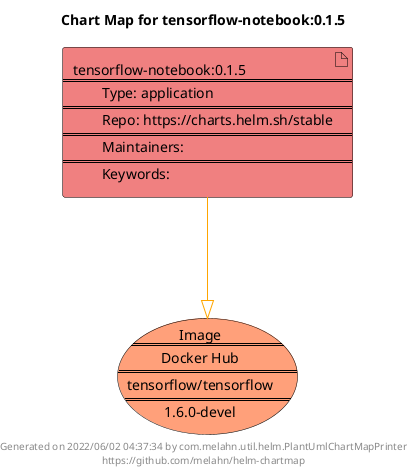 @startuml
skinparam linetype ortho
skinparam backgroundColor white
skinparam usecaseBorderColor black
skinparam usecaseArrowColor LightSlateGray
skinparam artifactBorderColor black
skinparam artifactArrowColor LightSlateGray

title Chart Map for tensorflow-notebook:0.1.5

'There is one referenced Helm Chart
artifact "tensorflow-notebook:0.1.5\n====\n\tType: application\n====\n\tRepo: https://charts.helm.sh/stable\n====\n\tMaintainers: \n====\n\tKeywords: " as tensorflow_notebook_0_1_5 #LightCoral

'There is one referenced Docker Image
usecase "Image\n====\nDocker Hub\n====\ntensorflow/tensorflow\n====\n1.6.0-devel" as tensorflow_tensorflow_1_6_0_devel #LightSalmon

'Chart Dependencies
tensorflow_notebook_0_1_5--[#orange]-|>tensorflow_tensorflow_1_6_0_devel

center footer Generated on 2022/06/02 04:37:34 by com.melahn.util.helm.PlantUmlChartMapPrinter\nhttps://github.com/melahn/helm-chartmap
@enduml
